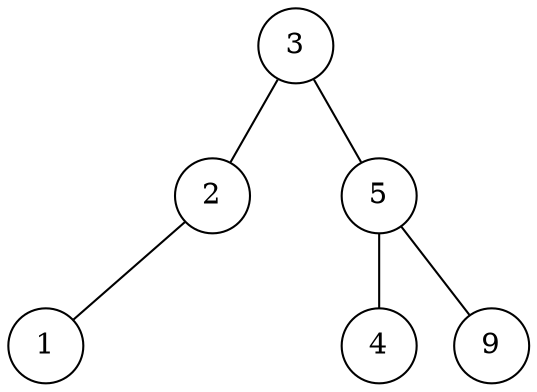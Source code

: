 graph {
    graph[ordering="out"];
    Node0[shape="circle", label="3"];
    Node1[shape="circle", label="2"];
    Node2[shape="circle", label="5"];
    Node3[shape="circle", label="1"];
    NULL0[style="invis"];
    Node4[shape="circle", label="4"];
    Node5[shape="circle", label="9"];
    Node0 -- Node1;
    Node0 -- Node2;
    Node1 -- Node3;
    Node1 -- NULL0[style="invis"];
    Node2 -- Node4;
    Node2 -- Node5;
}
